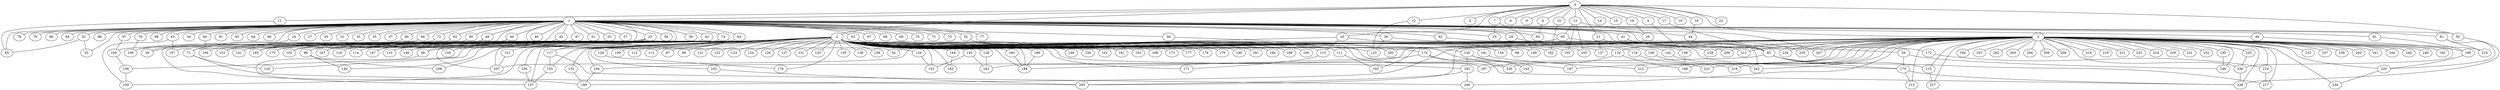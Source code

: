 
graph graphname {
    0 -- 1
0 -- 2
0 -- 3
0 -- 4
0 -- 5
0 -- 6
0 -- 7
0 -- 8
0 -- 9
0 -- 10
0 -- 11
0 -- 12
0 -- 13
0 -- 14
0 -- 15
0 -- 16
0 -- 17
0 -- 18
0 -- 19
0 -- 20
0 -- 21
0 -- 22
0 -- 50
1 -- 23
1 -- 24
1 -- 25
1 -- 26
1 -- 27
1 -- 28
1 -- 29
1 -- 30
1 -- 31
1 -- 32
1 -- 33
1 -- 34
1 -- 35
1 -- 36
1 -- 37
1 -- 38
1 -- 39
1 -- 40
1 -- 41
1 -- 42
1 -- 43
1 -- 44
1 -- 45
1 -- 46
1 -- 47
1 -- 48
1 -- 49
1 -- 50
1 -- 51
1 -- 52
1 -- 53
1 -- 54
1 -- 55
1 -- 56
1 -- 57
1 -- 58
1 -- 59
1 -- 60
1 -- 61
1 -- 62
1 -- 63
1 -- 64
1 -- 65
1 -- 66
1 -- 67
1 -- 68
1 -- 69
1 -- 70
1 -- 71
1 -- 72
1 -- 73
1 -- 74
1 -- 75
1 -- 76
1 -- 77
1 -- 78
1 -- 79
1 -- 80
1 -- 81
1 -- 82
1 -- 83
1 -- 84
1 -- 85
1 -- 86
1 -- 87
1 -- 88
1 -- 89
1 -- 90
1 -- 91
1 -- 92
1 -- 93
1 -- 94
1 -- 95
1 -- 96
1 -- 116
2 -- 97
2 -- 98
2 -- 99
2 -- 100
2 -- 101
2 -- 102
2 -- 103
2 -- 104
2 -- 105
2 -- 106
2 -- 107
2 -- 108
2 -- 109
2 -- 110
2 -- 111
2 -- 112
2 -- 113
2 -- 114
2 -- 115
2 -- 116
2 -- 117
2 -- 118
2 -- 119
2 -- 120
2 -- 121
2 -- 122
2 -- 123
2 -- 124
2 -- 125
2 -- 126
2 -- 127
2 -- 128
2 -- 129
2 -- 130
2 -- 131
2 -- 132
2 -- 133
2 -- 134
2 -- 135
2 -- 136
2 -- 137
2 -- 138
2 -- 139
2 -- 140
2 -- 141
2 -- 142
2 -- 143
2 -- 144
2 -- 145
2 -- 146
2 -- 147
2 -- 148
2 -- 149
2 -- 150
2 -- 151
2 -- 152
2 -- 153
2 -- 154
2 -- 155
2 -- 156
2 -- 157
2 -- 158
2 -- 159
2 -- 160
2 -- 161
2 -- 162
2 -- 163
2 -- 164
2 -- 165
2 -- 166
2 -- 167
2 -- 168
2 -- 169
2 -- 170
2 -- 171
2 -- 172
2 -- 173
2 -- 174
2 -- 175
2 -- 176
2 -- 177
2 -- 178
2 -- 179
2 -- 180
2 -- 181
2 -- 182
2 -- 183
2 -- 184
2 -- 185
2 -- 186
2 -- 187
2 -- 188
2 -- 189
2 -- 190
2 -- 191
2 -- 38
3 -- 192
3 -- 193
3 -- 194
3 -- 195
3 -- 196
3 -- 197
3 -- 198
3 -- 199
3 -- 200
3 -- 201
3 -- 202
3 -- 203
3 -- 204
3 -- 205
3 -- 206
3 -- 207
3 -- 208
3 -- 209
3 -- 210
3 -- 211
3 -- 212
3 -- 213
3 -- 214
3 -- 215
3 -- 216
3 -- 217
3 -- 218
3 -- 219
3 -- 220
3 -- 221
3 -- 222
3 -- 223
3 -- 224
3 -- 225
3 -- 226
3 -- 227
3 -- 228
3 -- 229
3 -- 230
3 -- 231
3 -- 232
3 -- 233
3 -- 234
3 -- 235
3 -- 236
3 -- 237
3 -- 238
3 -- 239
3 -- 240
3 -- 241
3 -- 242
3 -- 243
3 -- 244
3 -- 245
3 -- 246
3 -- 247
3 -- 248
3 -- 249
3 -- 118
4 -- 158
6 -- 95
7 -- 25
7 -- 149
10 -- 162
11 -- 85
12 -- 125
13 -- 165
13 -- 247
13 -- 65
13 -- 105
16 -- 29
17 -- 83
18 -- 44
20 -- 115
20 -- 54
20 -- 154
21 -- 242
21 -- 137
23 -- 207
23 -- 150
23 -- 39
24 -- 153
25 -- 98
26 -- 170
26 -- 248
28 -- 211
32 -- 55
32 -- 85
36 -- 228
36 -- 125
38 -- 157
40 -- 147
40 -- 114
41 -- 235
41 -- 83
42 -- 207
43 -- 107
43 -- 159
45 -- 110
47 -- 146
48 -- 102
48 -- 167
49 -- 236
50 -- 238
52 -- 200
56 -- 230
60 -- 71
60 -- 169
61 -- 214
61 -- 220
62 -- 111
63 -- 117
64 -- 166
65 -- 226
65 -- 185
66 -- 185
66 -- 199
66 -- 141
71 -- 120
71 -- 205
72 -- 185
74 -- 188
74 -- 89
76 -- 169
81 -- 196
82 -- 209
83 -- 170
83 -- 164
83 -- 217
83 -- 215
87 -- 100
89 -- 140
89 -- 108
90 -- 102
92 -- 175
100 -- 106
103 -- 205
104 -- 157
106 -- 159
111 -- 193
115 -- 171
117 -- 155
117 -- 246
118 -- 198
118 -- 187
119 -- 222
128 -- 243
129 -- 176
130 -- 182
130 -- 197
130 -- 143
132 -- 199
134 -- 152
136 -- 219
142 -- 242
144 -- 183
145 -- 152
145 -- 243
151 -- 207
155 -- 157
158 -- 198
160 -- 188
164 -- 199
170 -- 213
170 -- 238
172 -- 210
174 -- 230
174 -- 188
174 -- 238
182 -- 246
182 -- 205
186 -- 188
191 -- 212
195 -- 248
196 -- 220
210 -- 217
215 -- 227
220 -- 234
225 -- 236
236 -- 238

}
